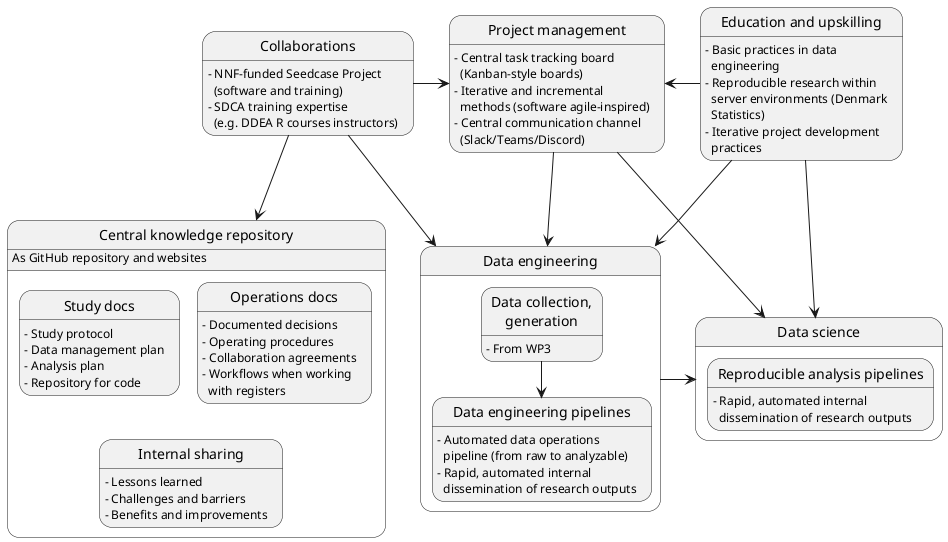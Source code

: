 @startuml actions

state "Central knowledge repository" as ckr { 
  ckr : As GitHub repository and websites 
  state "Study docs" as sd
  sd : - Study protocol
  sd : - Data management plan
  sd : - Analysis plan
  sd : - Repository for code

  state "Operations docs" as od
  od : - Documented decisions
  od : - Operating procedures
  od : - Collaboration agreements
  od : - Workflows when working\n  with registers
  
  state "Internal sharing" as share
  share : - Lessons learned
  share : - Challenges and barriers
  share : - Benefits and improvements
}

state "Data engineering" as de {
  state "Data collection,\ngeneration" as dc
  dc : - From WP3

  state "Data engineering pipelines" as dep
  dep : - Automated data operations\n  pipeline (from raw to analyzable)
  dep : - Rapid, automated internal\n  dissemination of research outputs
}

state "Data science" as ds {
  state "Reproducible analysis pipelines" as rap
  rap : - Rapid, automated internal\n  dissemination of research outputs

}

state "Project management" as pm
pm : - Central task tracking board\n  (Kanban-style boards)
pm : - Iterative and incremental\n  methods (software agile-inspired)
pm : - Central communication channel\n  (Slack/Teams/Discord)

state "Education and upskilling" as edu
edu : - Basic practices in data\n  engineering
edu : - Reproducible research within\n  server environments (Denmark\n  Statistics)
edu : - Iterative project development\n  practices


state "Collaborations" as collab
collab : - NNF-funded Seedcase Project\n  (software and training)
collab : - SDCA training expertise\n  (e.g. DDEA R courses instructors)

ckr -[hidden]> de
de -> ds

sd -[hidden]-> share
od -[hidden]-> share

pm --> de
pm --> ds
dc --> dep

collab -> pm
collab --> ckr
collab --> de

edu -left> pm
edu --> de
edu --> ds

@enduml
